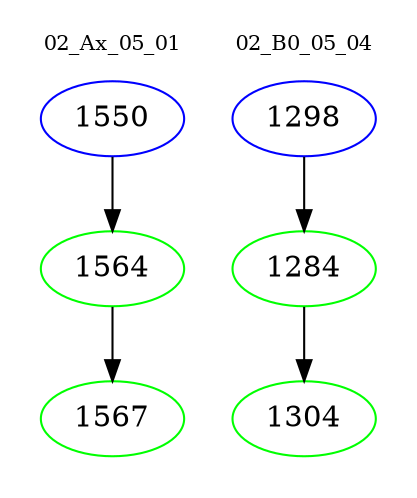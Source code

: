 digraph{
subgraph cluster_0 {
color = white
label = "02_Ax_05_01";
fontsize=10;
T0_1550 [label="1550", color="blue"]
T0_1550 -> T0_1564 [color="black"]
T0_1564 [label="1564", color="green"]
T0_1564 -> T0_1567 [color="black"]
T0_1567 [label="1567", color="green"]
}
subgraph cluster_1 {
color = white
label = "02_B0_05_04";
fontsize=10;
T1_1298 [label="1298", color="blue"]
T1_1298 -> T1_1284 [color="black"]
T1_1284 [label="1284", color="green"]
T1_1284 -> T1_1304 [color="black"]
T1_1304 [label="1304", color="green"]
}
}
